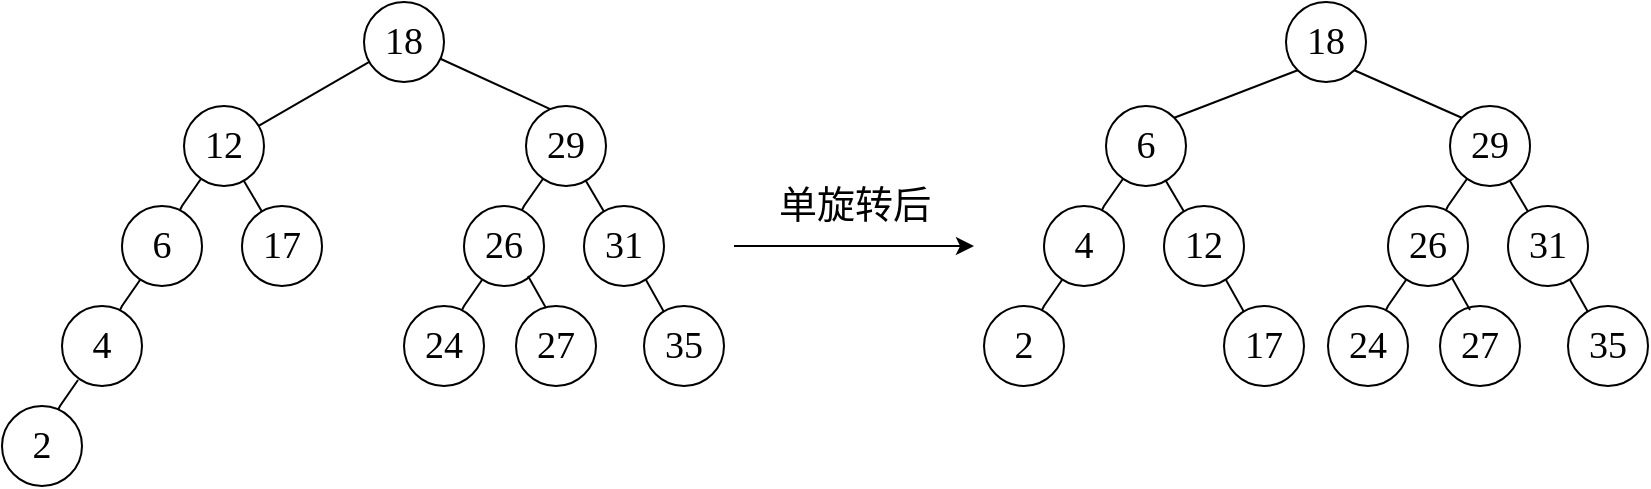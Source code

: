 <mxfile version="23.0.2" type="device">
  <diagram name="第 1 页" id="opSpA53J1S_fqDbKr0Uq">
    <mxGraphModel dx="612" dy="440" grid="1" gridSize="10" guides="1" tooltips="1" connect="1" arrows="1" fold="1" page="1" pageScale="1" pageWidth="827" pageHeight="1169" math="0" shadow="0">
      <root>
        <mxCell id="0" />
        <mxCell id="1" parent="0" />
        <mxCell id="UA0Ravi8of4YhEkf7xbb-24" value="18" style="ellipse;whiteSpace=wrap;html=1;fontFamily=Times New Roman;fontSize=19;container=0;" parent="1" vertex="1">
          <mxGeometry x="410.0" y="288" width="40" height="40" as="geometry" />
        </mxCell>
        <mxCell id="UA0Ravi8of4YhEkf7xbb-26" style="edgeStyle=none;html=1;fontFamily=Times New Roman;fontSize=19;endArrow=none;endFill=0;rounded=0;" parent="1" source="UA0Ravi8of4YhEkf7xbb-24" target="UA0Ravi8of4YhEkf7xbb-25" edge="1">
          <mxGeometry relative="1" as="geometry" />
        </mxCell>
        <mxCell id="UA0Ravi8of4YhEkf7xbb-28" style="edgeStyle=none;html=1;fontFamily=Times New Roman;fontSize=19;endArrow=none;endFill=0;rounded=0;entryX=0.357;entryY=0.063;entryDx=0;entryDy=0;entryPerimeter=0;" parent="1" source="UA0Ravi8of4YhEkf7xbb-24" target="UA0Ravi8of4YhEkf7xbb-133" edge="1">
          <mxGeometry relative="1" as="geometry">
            <mxPoint x="501.536" y="340.253" as="targetPoint" />
          </mxGeometry>
        </mxCell>
        <mxCell id="UA0Ravi8of4YhEkf7xbb-79" value="" style="group" parent="1" vertex="1" connectable="0">
          <mxGeometry x="229" y="340" width="160.0" height="190" as="geometry" />
        </mxCell>
        <mxCell id="UA0Ravi8of4YhEkf7xbb-42" value="4" style="ellipse;whiteSpace=wrap;html=1;fontFamily=Times New Roman;fontSize=19;" parent="UA0Ravi8of4YhEkf7xbb-79" vertex="1">
          <mxGeometry x="30" y="100" width="40" height="40" as="geometry" />
        </mxCell>
        <mxCell id="UA0Ravi8of4YhEkf7xbb-43" value="&lt;font style=&quot;font-size: 19px;&quot; face=&quot;Times New Roman&quot;&gt;2&lt;/font&gt;" style="ellipse;whiteSpace=wrap;html=1;aspect=fixed;" parent="UA0Ravi8of4YhEkf7xbb-79" vertex="1">
          <mxGeometry y="150" width="40" height="40" as="geometry" />
        </mxCell>
        <mxCell id="UA0Ravi8of4YhEkf7xbb-25" value="12" style="ellipse;whiteSpace=wrap;html=1;fontFamily=Times New Roman;fontSize=19;container=0;" parent="UA0Ravi8of4YhEkf7xbb-79" vertex="1">
          <mxGeometry x="91.0" width="40" height="40" as="geometry" />
        </mxCell>
        <mxCell id="UA0Ravi8of4YhEkf7xbb-29" value="6" style="ellipse;whiteSpace=wrap;html=1;fontFamily=Times New Roman;fontSize=19;container=0;" parent="UA0Ravi8of4YhEkf7xbb-79" vertex="1">
          <mxGeometry x="60.0" y="50" width="40" height="40" as="geometry" />
        </mxCell>
        <mxCell id="UA0Ravi8of4YhEkf7xbb-30" style="edgeStyle=none;html=1;fontFamily=Times New Roman;fontSize=19;endArrow=none;endFill=0;rounded=0;" parent="UA0Ravi8of4YhEkf7xbb-79" source="UA0Ravi8of4YhEkf7xbb-25" target="UA0Ravi8of4YhEkf7xbb-29" edge="1">
          <mxGeometry relative="1" as="geometry">
            <Array as="points">
              <mxPoint x="90" y="50" />
            </Array>
          </mxGeometry>
        </mxCell>
        <mxCell id="UA0Ravi8of4YhEkf7xbb-31" value="17" style="ellipse;whiteSpace=wrap;html=1;fontFamily=Times New Roman;fontSize=19;container=0;" parent="UA0Ravi8of4YhEkf7xbb-79" vertex="1">
          <mxGeometry x="120.0" y="50" width="40" height="40" as="geometry" />
        </mxCell>
        <mxCell id="UA0Ravi8of4YhEkf7xbb-32" style="edgeStyle=none;html=1;fontFamily=Times New Roman;fontSize=19;endArrow=none;endFill=0;rounded=0;" parent="UA0Ravi8of4YhEkf7xbb-79" source="UA0Ravi8of4YhEkf7xbb-25" target="UA0Ravi8of4YhEkf7xbb-31" edge="1">
          <mxGeometry relative="1" as="geometry" />
        </mxCell>
        <mxCell id="UA0Ravi8of4YhEkf7xbb-53" style="edgeStyle=none;html=1;fontFamily=Times New Roman;fontSize=19;endArrow=none;endFill=0;rounded=0;" parent="UA0Ravi8of4YhEkf7xbb-79" edge="1">
          <mxGeometry relative="1" as="geometry">
            <mxPoint x="69" y="87" as="sourcePoint" />
            <mxPoint x="59" y="102" as="targetPoint" />
            <Array as="points">
              <mxPoint x="60" y="100" />
            </Array>
          </mxGeometry>
        </mxCell>
        <mxCell id="UA0Ravi8of4YhEkf7xbb-54" style="edgeStyle=none;html=1;fontFamily=Times New Roman;fontSize=19;endArrow=none;endFill=0;rounded=0;" parent="UA0Ravi8of4YhEkf7xbb-79" edge="1">
          <mxGeometry relative="1" as="geometry">
            <mxPoint x="38" y="137" as="sourcePoint" />
            <mxPoint x="28" y="152" as="targetPoint" />
            <Array as="points">
              <mxPoint x="29" y="150" />
            </Array>
          </mxGeometry>
        </mxCell>
        <mxCell id="UA0Ravi8of4YhEkf7xbb-152" style="edgeStyle=none;shape=connector;rounded=0;orthogonalLoop=1;jettySize=auto;html=1;exitX=0;exitY=1;exitDx=0;exitDy=0;entryX=1;entryY=0;entryDx=0;entryDy=0;labelBackgroundColor=default;strokeColor=default;align=center;verticalAlign=middle;fontFamily=Times New Roman;fontSize=19;fontColor=default;endArrow=none;endFill=0;" parent="1" source="UA0Ravi8of4YhEkf7xbb-80" target="UA0Ravi8of4YhEkf7xbb-98" edge="1">
          <mxGeometry relative="1" as="geometry" />
        </mxCell>
        <mxCell id="UA0Ravi8of4YhEkf7xbb-153" style="edgeStyle=none;shape=connector;rounded=0;orthogonalLoop=1;jettySize=auto;html=1;exitX=1;exitY=1;exitDx=0;exitDy=0;entryX=0;entryY=0;entryDx=0;entryDy=0;labelBackgroundColor=default;strokeColor=default;align=center;verticalAlign=middle;fontFamily=Times New Roman;fontSize=19;fontColor=default;endArrow=none;endFill=0;" parent="1" source="UA0Ravi8of4YhEkf7xbb-80" target="UA0Ravi8of4YhEkf7xbb-115" edge="1">
          <mxGeometry relative="1" as="geometry" />
        </mxCell>
        <mxCell id="UA0Ravi8of4YhEkf7xbb-80" value="18" style="ellipse;whiteSpace=wrap;html=1;fontFamily=Times New Roman;fontSize=19;container=0;" parent="1" vertex="1">
          <mxGeometry x="871.0" y="288" width="40" height="40" as="geometry" />
        </mxCell>
        <mxCell id="UA0Ravi8of4YhEkf7xbb-96" value="2" style="ellipse;whiteSpace=wrap;html=1;fontFamily=Times New Roman;fontSize=19;" parent="1" vertex="1">
          <mxGeometry x="720" y="440" width="40" height="40" as="geometry" />
        </mxCell>
        <mxCell id="UA0Ravi8of4YhEkf7xbb-98" value="6" style="ellipse;whiteSpace=wrap;html=1;fontFamily=Times New Roman;fontSize=19;container=0;" parent="1" vertex="1">
          <mxGeometry x="781.0" y="340" width="40" height="40" as="geometry" />
        </mxCell>
        <mxCell id="UA0Ravi8of4YhEkf7xbb-99" value="4" style="ellipse;whiteSpace=wrap;html=1;fontFamily=Times New Roman;fontSize=19;container=0;" parent="1" vertex="1">
          <mxGeometry x="750.0" y="390" width="40" height="40" as="geometry" />
        </mxCell>
        <mxCell id="UA0Ravi8of4YhEkf7xbb-100" style="edgeStyle=none;html=1;fontFamily=Times New Roman;fontSize=19;endArrow=none;endFill=0;rounded=0;" parent="1" source="UA0Ravi8of4YhEkf7xbb-98" target="UA0Ravi8of4YhEkf7xbb-99" edge="1">
          <mxGeometry relative="1" as="geometry">
            <Array as="points">
              <mxPoint x="780" y="390" />
            </Array>
          </mxGeometry>
        </mxCell>
        <mxCell id="UA0Ravi8of4YhEkf7xbb-103" style="edgeStyle=none;html=1;fontFamily=Times New Roman;fontSize=19;endArrow=none;endFill=0;rounded=0;" parent="1" edge="1">
          <mxGeometry relative="1" as="geometry">
            <mxPoint x="759" y="427" as="sourcePoint" />
            <mxPoint x="749" y="442" as="targetPoint" />
            <Array as="points">
              <mxPoint x="750" y="440" />
            </Array>
          </mxGeometry>
        </mxCell>
        <mxCell id="UA0Ravi8of4YhEkf7xbb-105" value="" style="group" parent="1" vertex="1" connectable="0">
          <mxGeometry x="810.0" y="390" width="40" height="40" as="geometry" />
        </mxCell>
        <mxCell id="UA0Ravi8of4YhEkf7xbb-101" value="12" style="ellipse;whiteSpace=wrap;html=1;fontFamily=Times New Roman;fontSize=19;container=0;" parent="UA0Ravi8of4YhEkf7xbb-105" vertex="1">
          <mxGeometry width="40" height="40" as="geometry" />
        </mxCell>
        <mxCell id="UA0Ravi8of4YhEkf7xbb-102" style="edgeStyle=none;html=1;fontFamily=Times New Roman;fontSize=19;endArrow=none;endFill=0;rounded=0;" parent="UA0Ravi8of4YhEkf7xbb-105" source="UA0Ravi8of4YhEkf7xbb-98" target="UA0Ravi8of4YhEkf7xbb-101" edge="1">
          <mxGeometry relative="1" as="geometry" />
        </mxCell>
        <mxCell id="UA0Ravi8of4YhEkf7xbb-109" value="" style="group" parent="1" vertex="1" connectable="0">
          <mxGeometry x="840.0" y="440" width="40" height="40" as="geometry" />
        </mxCell>
        <mxCell id="UA0Ravi8of4YhEkf7xbb-110" value="17" style="ellipse;whiteSpace=wrap;html=1;fontFamily=Times New Roman;fontSize=19;container=0;" parent="UA0Ravi8of4YhEkf7xbb-109" vertex="1">
          <mxGeometry width="40" height="40" as="geometry" />
        </mxCell>
        <mxCell id="UA0Ravi8of4YhEkf7xbb-111" style="edgeStyle=none;html=1;fontFamily=Times New Roman;fontSize=19;endArrow=none;endFill=0;rounded=0;" parent="UA0Ravi8of4YhEkf7xbb-109" target="UA0Ravi8of4YhEkf7xbb-110" edge="1">
          <mxGeometry relative="1" as="geometry" />
        </mxCell>
        <mxCell id="UA0Ravi8of4YhEkf7xbb-112" style="edgeStyle=none;html=1;fontFamily=Times New Roman;fontSize=19;endArrow=none;endFill=0;rounded=0;" parent="1" edge="1">
          <mxGeometry relative="1" as="geometry">
            <mxPoint x="841.0" y="427" as="sourcePoint" />
            <mxPoint x="850.0" y="443" as="targetPoint" />
          </mxGeometry>
        </mxCell>
        <mxCell id="UA0Ravi8of4YhEkf7xbb-130" value="0" style="group" parent="1" vertex="1" connectable="0">
          <mxGeometry x="892" y="340" width="160.0" height="142" as="geometry" />
        </mxCell>
        <mxCell id="UA0Ravi8of4YhEkf7xbb-114" value="24" style="ellipse;whiteSpace=wrap;html=1;fontFamily=Times New Roman;fontSize=19;" parent="UA0Ravi8of4YhEkf7xbb-130" vertex="1">
          <mxGeometry y="100" width="40" height="40" as="geometry" />
        </mxCell>
        <mxCell id="UA0Ravi8of4YhEkf7xbb-115" value="29" style="ellipse;whiteSpace=wrap;html=1;fontFamily=Times New Roman;fontSize=19;container=0;" parent="UA0Ravi8of4YhEkf7xbb-130" vertex="1">
          <mxGeometry x="61.0" width="40" height="40" as="geometry" />
        </mxCell>
        <mxCell id="UA0Ravi8of4YhEkf7xbb-116" value="26" style="ellipse;whiteSpace=wrap;html=1;fontFamily=Times New Roman;fontSize=19;container=0;" parent="UA0Ravi8of4YhEkf7xbb-130" vertex="1">
          <mxGeometry x="30.0" y="50" width="40" height="40" as="geometry" />
        </mxCell>
        <mxCell id="UA0Ravi8of4YhEkf7xbb-117" style="edgeStyle=none;html=1;fontFamily=Times New Roman;fontSize=19;endArrow=none;endFill=0;rounded=0;" parent="UA0Ravi8of4YhEkf7xbb-130" source="UA0Ravi8of4YhEkf7xbb-115" target="UA0Ravi8of4YhEkf7xbb-116" edge="1">
          <mxGeometry relative="1" as="geometry">
            <Array as="points">
              <mxPoint x="60" y="50" />
            </Array>
          </mxGeometry>
        </mxCell>
        <mxCell id="UA0Ravi8of4YhEkf7xbb-118" style="edgeStyle=none;html=1;fontFamily=Times New Roman;fontSize=19;endArrow=none;endFill=0;rounded=0;" parent="UA0Ravi8of4YhEkf7xbb-130" edge="1">
          <mxGeometry relative="1" as="geometry">
            <mxPoint x="39" y="87" as="sourcePoint" />
            <mxPoint x="29" y="102" as="targetPoint" />
            <Array as="points">
              <mxPoint x="30" y="100" />
            </Array>
          </mxGeometry>
        </mxCell>
        <mxCell id="UA0Ravi8of4YhEkf7xbb-119" value="" style="group" parent="UA0Ravi8of4YhEkf7xbb-130" vertex="1" connectable="0">
          <mxGeometry x="90.0" y="50" width="40" height="40" as="geometry" />
        </mxCell>
        <mxCell id="UA0Ravi8of4YhEkf7xbb-120" value="31" style="ellipse;whiteSpace=wrap;html=1;fontFamily=Times New Roman;fontSize=19;container=0;" parent="UA0Ravi8of4YhEkf7xbb-119" vertex="1">
          <mxGeometry width="40" height="40" as="geometry" />
        </mxCell>
        <mxCell id="UA0Ravi8of4YhEkf7xbb-121" style="edgeStyle=none;html=1;fontFamily=Times New Roman;fontSize=19;endArrow=none;endFill=0;rounded=0;" parent="UA0Ravi8of4YhEkf7xbb-130" source="UA0Ravi8of4YhEkf7xbb-115" target="UA0Ravi8of4YhEkf7xbb-120" edge="1">
          <mxGeometry relative="1" as="geometry" />
        </mxCell>
        <mxCell id="UA0Ravi8of4YhEkf7xbb-122" value="" style="group" parent="UA0Ravi8of4YhEkf7xbb-130" vertex="1" connectable="0">
          <mxGeometry x="120.0" y="100" width="40" height="40" as="geometry" />
        </mxCell>
        <mxCell id="UA0Ravi8of4YhEkf7xbb-123" value="35" style="ellipse;whiteSpace=wrap;html=1;fontFamily=Times New Roman;fontSize=19;container=0;" parent="UA0Ravi8of4YhEkf7xbb-122" vertex="1">
          <mxGeometry width="40" height="40" as="geometry" />
        </mxCell>
        <mxCell id="UA0Ravi8of4YhEkf7xbb-124" style="edgeStyle=none;html=1;fontFamily=Times New Roman;fontSize=19;endArrow=none;endFill=0;rounded=0;" parent="UA0Ravi8of4YhEkf7xbb-122" target="UA0Ravi8of4YhEkf7xbb-123" edge="1">
          <mxGeometry relative="1" as="geometry" />
        </mxCell>
        <mxCell id="UA0Ravi8of4YhEkf7xbb-125" style="edgeStyle=none;html=1;fontFamily=Times New Roman;fontSize=19;endArrow=none;endFill=0;rounded=0;" parent="UA0Ravi8of4YhEkf7xbb-130" edge="1">
          <mxGeometry relative="1" as="geometry">
            <mxPoint x="121.0" y="87" as="sourcePoint" />
            <mxPoint x="130.0" y="103" as="targetPoint" />
          </mxGeometry>
        </mxCell>
        <mxCell id="UA0Ravi8of4YhEkf7xbb-126" value="" style="group" parent="UA0Ravi8of4YhEkf7xbb-130" vertex="1" connectable="0">
          <mxGeometry x="56.0" y="101" width="40" height="40" as="geometry" />
        </mxCell>
        <mxCell id="UA0Ravi8of4YhEkf7xbb-127" value="27" style="ellipse;whiteSpace=wrap;html=1;fontFamily=Times New Roman;fontSize=19;container=0;" parent="UA0Ravi8of4YhEkf7xbb-126" vertex="1">
          <mxGeometry y="-1" width="40" height="40" as="geometry" />
        </mxCell>
        <mxCell id="UA0Ravi8of4YhEkf7xbb-128" style="edgeStyle=none;html=1;fontFamily=Times New Roman;fontSize=19;endArrow=none;endFill=0;rounded=0;" parent="UA0Ravi8of4YhEkf7xbb-126" target="UA0Ravi8of4YhEkf7xbb-127" edge="1">
          <mxGeometry relative="1" as="geometry" />
        </mxCell>
        <mxCell id="UA0Ravi8of4YhEkf7xbb-129" style="edgeStyle=none;html=1;fontFamily=Times New Roman;fontSize=19;endArrow=none;endFill=0;rounded=0;" parent="UA0Ravi8of4YhEkf7xbb-130" edge="1">
          <mxGeometry relative="1" as="geometry">
            <mxPoint x="62.0" y="86" as="sourcePoint" />
            <mxPoint x="71.0" y="102" as="targetPoint" />
          </mxGeometry>
        </mxCell>
        <mxCell id="UA0Ravi8of4YhEkf7xbb-131" value="" style="group" parent="1" vertex="1" connectable="0">
          <mxGeometry x="430" y="340" width="160.0" height="142" as="geometry" />
        </mxCell>
        <mxCell id="UA0Ravi8of4YhEkf7xbb-132" value="24" style="ellipse;whiteSpace=wrap;html=1;fontFamily=Times New Roman;fontSize=19;" parent="UA0Ravi8of4YhEkf7xbb-131" vertex="1">
          <mxGeometry y="100" width="40" height="40" as="geometry" />
        </mxCell>
        <mxCell id="UA0Ravi8of4YhEkf7xbb-133" value="29" style="ellipse;whiteSpace=wrap;html=1;fontFamily=Times New Roman;fontSize=19;container=0;" parent="UA0Ravi8of4YhEkf7xbb-131" vertex="1">
          <mxGeometry x="61.0" width="40" height="40" as="geometry" />
        </mxCell>
        <mxCell id="UA0Ravi8of4YhEkf7xbb-134" value="26" style="ellipse;whiteSpace=wrap;html=1;fontFamily=Times New Roman;fontSize=19;container=0;" parent="UA0Ravi8of4YhEkf7xbb-131" vertex="1">
          <mxGeometry x="30.0" y="50" width="40" height="40" as="geometry" />
        </mxCell>
        <mxCell id="UA0Ravi8of4YhEkf7xbb-135" style="edgeStyle=none;html=1;fontFamily=Times New Roman;fontSize=19;endArrow=none;endFill=0;rounded=0;" parent="UA0Ravi8of4YhEkf7xbb-131" source="UA0Ravi8of4YhEkf7xbb-133" target="UA0Ravi8of4YhEkf7xbb-134" edge="1">
          <mxGeometry relative="1" as="geometry">
            <Array as="points">
              <mxPoint x="60" y="50" />
            </Array>
          </mxGeometry>
        </mxCell>
        <mxCell id="UA0Ravi8of4YhEkf7xbb-136" style="edgeStyle=none;html=1;fontFamily=Times New Roman;fontSize=19;endArrow=none;endFill=0;rounded=0;" parent="UA0Ravi8of4YhEkf7xbb-131" edge="1">
          <mxGeometry relative="1" as="geometry">
            <mxPoint x="39" y="87" as="sourcePoint" />
            <mxPoint x="29" y="102" as="targetPoint" />
            <Array as="points">
              <mxPoint x="30" y="100" />
            </Array>
          </mxGeometry>
        </mxCell>
        <mxCell id="UA0Ravi8of4YhEkf7xbb-137" value="" style="group" parent="UA0Ravi8of4YhEkf7xbb-131" vertex="1" connectable="0">
          <mxGeometry x="90.0" y="50" width="40" height="40" as="geometry" />
        </mxCell>
        <mxCell id="UA0Ravi8of4YhEkf7xbb-138" value="31" style="ellipse;whiteSpace=wrap;html=1;fontFamily=Times New Roman;fontSize=19;container=0;" parent="UA0Ravi8of4YhEkf7xbb-137" vertex="1">
          <mxGeometry width="40" height="40" as="geometry" />
        </mxCell>
        <mxCell id="UA0Ravi8of4YhEkf7xbb-139" style="edgeStyle=none;html=1;fontFamily=Times New Roman;fontSize=19;endArrow=none;endFill=0;rounded=0;" parent="UA0Ravi8of4YhEkf7xbb-131" source="UA0Ravi8of4YhEkf7xbb-133" target="UA0Ravi8of4YhEkf7xbb-138" edge="1">
          <mxGeometry relative="1" as="geometry" />
        </mxCell>
        <mxCell id="UA0Ravi8of4YhEkf7xbb-140" value="" style="group" parent="UA0Ravi8of4YhEkf7xbb-131" vertex="1" connectable="0">
          <mxGeometry x="120.0" y="100" width="40" height="40" as="geometry" />
        </mxCell>
        <mxCell id="UA0Ravi8of4YhEkf7xbb-141" value="35" style="ellipse;whiteSpace=wrap;html=1;fontFamily=Times New Roman;fontSize=19;container=0;" parent="UA0Ravi8of4YhEkf7xbb-140" vertex="1">
          <mxGeometry width="40" height="40" as="geometry" />
        </mxCell>
        <mxCell id="UA0Ravi8of4YhEkf7xbb-142" style="edgeStyle=none;html=1;fontFamily=Times New Roman;fontSize=19;endArrow=none;endFill=0;rounded=0;" parent="UA0Ravi8of4YhEkf7xbb-140" target="UA0Ravi8of4YhEkf7xbb-141" edge="1">
          <mxGeometry relative="1" as="geometry" />
        </mxCell>
        <mxCell id="UA0Ravi8of4YhEkf7xbb-143" style="edgeStyle=none;html=1;fontFamily=Times New Roman;fontSize=19;endArrow=none;endFill=0;rounded=0;" parent="UA0Ravi8of4YhEkf7xbb-131" edge="1">
          <mxGeometry relative="1" as="geometry">
            <mxPoint x="121.0" y="87" as="sourcePoint" />
            <mxPoint x="130.0" y="103" as="targetPoint" />
          </mxGeometry>
        </mxCell>
        <mxCell id="UA0Ravi8of4YhEkf7xbb-144" value="" style="group" parent="UA0Ravi8of4YhEkf7xbb-131" vertex="1" connectable="0">
          <mxGeometry x="56.0" y="102" width="40" height="40" as="geometry" />
        </mxCell>
        <mxCell id="UA0Ravi8of4YhEkf7xbb-145" value="27" style="ellipse;whiteSpace=wrap;html=1;fontFamily=Times New Roman;fontSize=19;container=0;" parent="UA0Ravi8of4YhEkf7xbb-144" vertex="1">
          <mxGeometry y="-2" width="40" height="40" as="geometry" />
        </mxCell>
        <mxCell id="UA0Ravi8of4YhEkf7xbb-146" style="edgeStyle=none;html=1;fontFamily=Times New Roman;fontSize=19;endArrow=none;endFill=0;rounded=0;" parent="UA0Ravi8of4YhEkf7xbb-144" target="UA0Ravi8of4YhEkf7xbb-145" edge="1">
          <mxGeometry relative="1" as="geometry" />
        </mxCell>
        <mxCell id="UA0Ravi8of4YhEkf7xbb-147" style="edgeStyle=none;html=1;fontFamily=Times New Roman;fontSize=19;endArrow=none;endFill=0;rounded=0;" parent="UA0Ravi8of4YhEkf7xbb-131" edge="1">
          <mxGeometry relative="1" as="geometry">
            <mxPoint x="62.0" y="85" as="sourcePoint" />
            <mxPoint x="71.0" y="101" as="targetPoint" />
          </mxGeometry>
        </mxCell>
        <mxCell id="UA0Ravi8of4YhEkf7xbb-154" value="" style="endArrow=classic;html=1;rounded=0;labelBackgroundColor=default;strokeColor=default;align=center;verticalAlign=middle;fontFamily=Times New Roman;fontSize=19;fontColor=default;shape=connector;edgeStyle=none;" parent="1" edge="1">
          <mxGeometry width="50" height="50" relative="1" as="geometry">
            <mxPoint x="595" y="410" as="sourcePoint" />
            <mxPoint x="715" y="410" as="targetPoint" />
          </mxGeometry>
        </mxCell>
        <mxCell id="UA0Ravi8of4YhEkf7xbb-155" value="&lt;font face=&quot;SimSun&quot;&gt;单旋转后&lt;/font&gt;" style="text;html=1;align=center;verticalAlign=middle;resizable=0;points=[];autosize=1;strokeColor=none;fillColor=none;fontSize=19;fontFamily=Times New Roman;fontColor=default;" parent="1" vertex="1">
          <mxGeometry x="605" y="370" width="100" height="40" as="geometry" />
        </mxCell>
      </root>
    </mxGraphModel>
  </diagram>
</mxfile>
